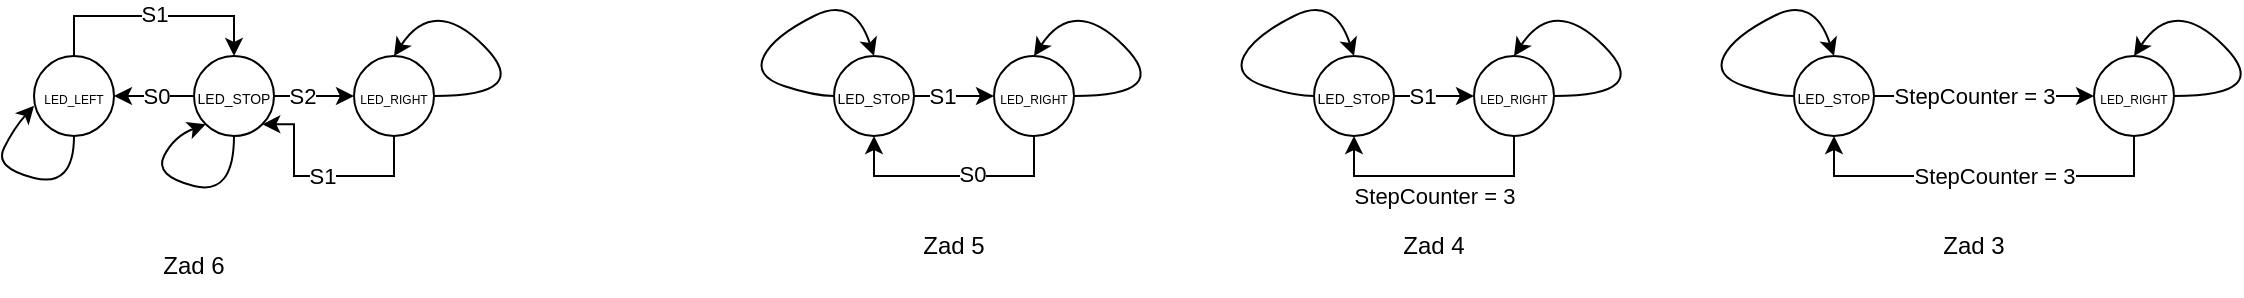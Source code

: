 <mxfile version="26.2.14">
  <diagram name="Strona-1" id="pWzDlqazamSVAgVZe7hO">
    <mxGraphModel dx="679" dy="358" grid="1" gridSize="10" guides="1" tooltips="1" connect="1" arrows="1" fold="1" page="1" pageScale="1" pageWidth="827" pageHeight="1169" math="0" shadow="0">
      <root>
        <mxCell id="0" />
        <mxCell id="1" parent="0" />
        <mxCell id="e22cdNbLZQIzQA2mhys_-4" style="edgeStyle=orthogonalEdgeStyle;rounded=0;orthogonalLoop=1;jettySize=auto;html=1;entryX=0.5;entryY=0;entryDx=0;entryDy=0;" edge="1" parent="1" source="e22cdNbLZQIzQA2mhys_-1" target="e22cdNbLZQIzQA2mhys_-2">
          <mxGeometry relative="1" as="geometry">
            <Array as="points">
              <mxPoint x="60" y="20" />
              <mxPoint x="140" y="20" />
            </Array>
          </mxGeometry>
        </mxCell>
        <mxCell id="e22cdNbLZQIzQA2mhys_-8" value="S1" style="edgeLabel;html=1;align=center;verticalAlign=middle;resizable=0;points=[];" vertex="1" connectable="0" parent="e22cdNbLZQIzQA2mhys_-4">
          <mxGeometry x="-0.38" y="1" relative="1" as="geometry">
            <mxPoint x="23" as="offset" />
          </mxGeometry>
        </mxCell>
        <mxCell id="e22cdNbLZQIzQA2mhys_-1" value="&lt;font style=&quot;font-size: 6px;&quot;&gt;LED_LEFT&lt;/font&gt;" style="ellipse;whiteSpace=wrap;html=1;" vertex="1" parent="1">
          <mxGeometry x="40" y="40" width="40" height="40" as="geometry" />
        </mxCell>
        <mxCell id="e22cdNbLZQIzQA2mhys_-5" style="edgeStyle=orthogonalEdgeStyle;rounded=0;orthogonalLoop=1;jettySize=auto;html=1;" edge="1" parent="1" source="e22cdNbLZQIzQA2mhys_-2" target="e22cdNbLZQIzQA2mhys_-1">
          <mxGeometry relative="1" as="geometry" />
        </mxCell>
        <mxCell id="e22cdNbLZQIzQA2mhys_-10" value="S0" style="edgeLabel;html=1;align=center;verticalAlign=middle;resizable=0;points=[];" vertex="1" connectable="0" parent="e22cdNbLZQIzQA2mhys_-5">
          <mxGeometry x="-0.05" relative="1" as="geometry">
            <mxPoint as="offset" />
          </mxGeometry>
        </mxCell>
        <mxCell id="e22cdNbLZQIzQA2mhys_-6" style="edgeStyle=orthogonalEdgeStyle;rounded=0;orthogonalLoop=1;jettySize=auto;html=1;" edge="1" parent="1" source="e22cdNbLZQIzQA2mhys_-2" target="e22cdNbLZQIzQA2mhys_-3">
          <mxGeometry relative="1" as="geometry" />
        </mxCell>
        <mxCell id="e22cdNbLZQIzQA2mhys_-11" value="&lt;div&gt;S2&lt;/div&gt;" style="edgeLabel;html=1;align=center;verticalAlign=middle;resizable=0;points=[];" vertex="1" connectable="0" parent="e22cdNbLZQIzQA2mhys_-6">
          <mxGeometry x="-0.331" y="2" relative="1" as="geometry">
            <mxPoint y="2" as="offset" />
          </mxGeometry>
        </mxCell>
        <mxCell id="e22cdNbLZQIzQA2mhys_-2" value="&lt;font style=&quot;font-size: 7px;&quot;&gt;LED_STOP&lt;/font&gt;" style="ellipse;whiteSpace=wrap;html=1;" vertex="1" parent="1">
          <mxGeometry x="120" y="40" width="40" height="40" as="geometry" />
        </mxCell>
        <mxCell id="e22cdNbLZQIzQA2mhys_-7" style="edgeStyle=orthogonalEdgeStyle;rounded=0;orthogonalLoop=1;jettySize=auto;html=1;entryX=1;entryY=1;entryDx=0;entryDy=0;" edge="1" parent="1" source="e22cdNbLZQIzQA2mhys_-3" target="e22cdNbLZQIzQA2mhys_-2">
          <mxGeometry relative="1" as="geometry">
            <Array as="points">
              <mxPoint x="220" y="100" />
              <mxPoint x="170" y="100" />
              <mxPoint x="170" y="74" />
            </Array>
          </mxGeometry>
        </mxCell>
        <mxCell id="e22cdNbLZQIzQA2mhys_-9" value="&lt;div&gt;S1&lt;/div&gt;" style="edgeLabel;html=1;align=center;verticalAlign=middle;resizable=0;points=[];" vertex="1" connectable="0" parent="e22cdNbLZQIzQA2mhys_-7">
          <mxGeometry x="0.015" y="2" relative="1" as="geometry">
            <mxPoint y="-2" as="offset" />
          </mxGeometry>
        </mxCell>
        <mxCell id="e22cdNbLZQIzQA2mhys_-3" value="&lt;font style=&quot;font-size: 6px;&quot;&gt;LED_RIGHT&lt;/font&gt;" style="ellipse;whiteSpace=wrap;html=1;" vertex="1" parent="1">
          <mxGeometry x="200" y="40" width="40" height="40" as="geometry" />
        </mxCell>
        <mxCell id="e22cdNbLZQIzQA2mhys_-13" value="" style="curved=1;endArrow=classic;html=1;rounded=0;exitX=0.5;exitY=1;exitDx=0;exitDy=0;entryX=0;entryY=1;entryDx=0;entryDy=0;" edge="1" parent="1" source="e22cdNbLZQIzQA2mhys_-2" target="e22cdNbLZQIzQA2mhys_-2">
          <mxGeometry width="50" height="50" relative="1" as="geometry">
            <mxPoint x="110" y="130" as="sourcePoint" />
            <mxPoint x="160" y="80" as="targetPoint" />
            <Array as="points">
              <mxPoint x="140" y="110" />
              <mxPoint x="100" y="100" />
              <mxPoint x="110" y="80" />
            </Array>
          </mxGeometry>
        </mxCell>
        <mxCell id="e22cdNbLZQIzQA2mhys_-14" value="" style="curved=1;endArrow=classic;html=1;rounded=0;entryX=0.001;entryY=0.621;entryDx=0;entryDy=0;entryPerimeter=0;" edge="1" parent="1" target="e22cdNbLZQIzQA2mhys_-1">
          <mxGeometry width="50" height="50" relative="1" as="geometry">
            <mxPoint x="60" y="80" as="sourcePoint" />
            <mxPoint x="46" y="70" as="targetPoint" />
            <Array as="points">
              <mxPoint x="60" y="106" />
              <mxPoint x="20" y="96" />
              <mxPoint x="30" y="76" />
            </Array>
          </mxGeometry>
        </mxCell>
        <mxCell id="e22cdNbLZQIzQA2mhys_-19" value="" style="curved=1;endArrow=classic;html=1;rounded=0;entryX=0.5;entryY=0;entryDx=0;entryDy=0;" edge="1" parent="1" target="e22cdNbLZQIzQA2mhys_-3">
          <mxGeometry width="50" height="50" relative="1" as="geometry">
            <mxPoint x="240" y="60" as="sourcePoint" />
            <mxPoint x="290" y="10" as="targetPoint" />
            <Array as="points">
              <mxPoint x="290" y="60" />
              <mxPoint x="240" y="10" />
            </Array>
          </mxGeometry>
        </mxCell>
        <mxCell id="e22cdNbLZQIzQA2mhys_-20" value="&lt;div&gt;Zad 6&lt;/div&gt;" style="text;html=1;align=center;verticalAlign=middle;whiteSpace=wrap;rounded=0;" vertex="1" parent="1">
          <mxGeometry x="90" y="130" width="60" height="30" as="geometry" />
        </mxCell>
        <mxCell id="e22cdNbLZQIzQA2mhys_-26" style="edgeStyle=orthogonalEdgeStyle;rounded=0;orthogonalLoop=1;jettySize=auto;html=1;" edge="1" parent="1" source="e22cdNbLZQIzQA2mhys_-28" target="e22cdNbLZQIzQA2mhys_-31">
          <mxGeometry relative="1" as="geometry" />
        </mxCell>
        <mxCell id="e22cdNbLZQIzQA2mhys_-27" value="&lt;div&gt;S1&lt;/div&gt;" style="edgeLabel;html=1;align=center;verticalAlign=middle;resizable=0;points=[];" vertex="1" connectable="0" parent="e22cdNbLZQIzQA2mhys_-26">
          <mxGeometry x="-0.331" y="2" relative="1" as="geometry">
            <mxPoint y="2" as="offset" />
          </mxGeometry>
        </mxCell>
        <mxCell id="e22cdNbLZQIzQA2mhys_-28" value="&lt;font style=&quot;font-size: 7px;&quot;&gt;LED_STOP&lt;/font&gt;" style="ellipse;whiteSpace=wrap;html=1;" vertex="1" parent="1">
          <mxGeometry x="440" y="40" width="40" height="40" as="geometry" />
        </mxCell>
        <mxCell id="e22cdNbLZQIzQA2mhys_-38" style="edgeStyle=orthogonalEdgeStyle;rounded=0;orthogonalLoop=1;jettySize=auto;html=1;entryX=0.5;entryY=1;entryDx=0;entryDy=0;" edge="1" parent="1" source="e22cdNbLZQIzQA2mhys_-31" target="e22cdNbLZQIzQA2mhys_-28">
          <mxGeometry relative="1" as="geometry">
            <Array as="points">
              <mxPoint x="540" y="100" />
              <mxPoint x="460" y="100" />
            </Array>
          </mxGeometry>
        </mxCell>
        <mxCell id="e22cdNbLZQIzQA2mhys_-39" value="&lt;div&gt;S0&lt;/div&gt;" style="edgeLabel;html=1;align=center;verticalAlign=middle;resizable=0;points=[];" vertex="1" connectable="0" parent="e22cdNbLZQIzQA2mhys_-38">
          <mxGeometry x="-0.144" y="-1" relative="1" as="geometry">
            <mxPoint as="offset" />
          </mxGeometry>
        </mxCell>
        <mxCell id="e22cdNbLZQIzQA2mhys_-31" value="&lt;font style=&quot;font-size: 6px;&quot;&gt;LED_RIGHT&lt;/font&gt;" style="ellipse;whiteSpace=wrap;html=1;" vertex="1" parent="1">
          <mxGeometry x="520" y="40" width="40" height="40" as="geometry" />
        </mxCell>
        <mxCell id="e22cdNbLZQIzQA2mhys_-34" value="" style="curved=1;endArrow=classic;html=1;rounded=0;entryX=0.5;entryY=0;entryDx=0;entryDy=0;" edge="1" parent="1" target="e22cdNbLZQIzQA2mhys_-31">
          <mxGeometry width="50" height="50" relative="1" as="geometry">
            <mxPoint x="560" y="60" as="sourcePoint" />
            <mxPoint x="610" y="10" as="targetPoint" />
            <Array as="points">
              <mxPoint x="610" y="60" />
              <mxPoint x="560" y="10" />
            </Array>
          </mxGeometry>
        </mxCell>
        <mxCell id="e22cdNbLZQIzQA2mhys_-37" value="" style="curved=1;endArrow=classic;html=1;rounded=0;entryX=0.5;entryY=0;entryDx=0;entryDy=0;exitX=0;exitY=0.5;exitDx=0;exitDy=0;" edge="1" parent="1" source="e22cdNbLZQIzQA2mhys_-28" target="e22cdNbLZQIzQA2mhys_-28">
          <mxGeometry width="50" height="50" relative="1" as="geometry">
            <mxPoint x="380" y="60" as="sourcePoint" />
            <mxPoint x="360" y="40" as="targetPoint" />
            <Array as="points">
              <mxPoint x="430" y="60" />
              <mxPoint x="400" y="50" />
              <mxPoint x="410" y="30" />
              <mxPoint x="450" y="10" />
            </Array>
          </mxGeometry>
        </mxCell>
        <mxCell id="e22cdNbLZQIzQA2mhys_-40" style="edgeStyle=orthogonalEdgeStyle;rounded=0;orthogonalLoop=1;jettySize=auto;html=1;" edge="1" parent="1" source="e22cdNbLZQIzQA2mhys_-42" target="e22cdNbLZQIzQA2mhys_-45">
          <mxGeometry relative="1" as="geometry" />
        </mxCell>
        <mxCell id="e22cdNbLZQIzQA2mhys_-41" value="&lt;div&gt;S1&lt;/div&gt;" style="edgeLabel;html=1;align=center;verticalAlign=middle;resizable=0;points=[];" vertex="1" connectable="0" parent="e22cdNbLZQIzQA2mhys_-40">
          <mxGeometry x="-0.331" y="2" relative="1" as="geometry">
            <mxPoint y="2" as="offset" />
          </mxGeometry>
        </mxCell>
        <mxCell id="e22cdNbLZQIzQA2mhys_-42" value="&lt;font style=&quot;font-size: 7px;&quot;&gt;LED_STOP&lt;/font&gt;" style="ellipse;whiteSpace=wrap;html=1;" vertex="1" parent="1">
          <mxGeometry x="680" y="40" width="40" height="40" as="geometry" />
        </mxCell>
        <mxCell id="e22cdNbLZQIzQA2mhys_-43" style="edgeStyle=orthogonalEdgeStyle;rounded=0;orthogonalLoop=1;jettySize=auto;html=1;entryX=0.5;entryY=1;entryDx=0;entryDy=0;" edge="1" parent="1" source="e22cdNbLZQIzQA2mhys_-45" target="e22cdNbLZQIzQA2mhys_-42">
          <mxGeometry relative="1" as="geometry">
            <Array as="points">
              <mxPoint x="780" y="100" />
              <mxPoint x="700" y="100" />
            </Array>
          </mxGeometry>
        </mxCell>
        <mxCell id="e22cdNbLZQIzQA2mhys_-44" value="&lt;div&gt;StepCounter = 3&lt;/div&gt;" style="edgeLabel;html=1;align=center;verticalAlign=middle;resizable=0;points=[];" vertex="1" connectable="0" parent="e22cdNbLZQIzQA2mhys_-43">
          <mxGeometry x="-0.144" y="-1" relative="1" as="geometry">
            <mxPoint x="-9" y="11" as="offset" />
          </mxGeometry>
        </mxCell>
        <mxCell id="e22cdNbLZQIzQA2mhys_-45" value="&lt;font style=&quot;font-size: 6px;&quot;&gt;LED_RIGHT&lt;/font&gt;" style="ellipse;whiteSpace=wrap;html=1;" vertex="1" parent="1">
          <mxGeometry x="760" y="40" width="40" height="40" as="geometry" />
        </mxCell>
        <mxCell id="e22cdNbLZQIzQA2mhys_-46" value="" style="curved=1;endArrow=classic;html=1;rounded=0;entryX=0.5;entryY=0;entryDx=0;entryDy=0;" edge="1" parent="1" target="e22cdNbLZQIzQA2mhys_-45">
          <mxGeometry width="50" height="50" relative="1" as="geometry">
            <mxPoint x="800" y="60" as="sourcePoint" />
            <mxPoint x="850" y="10" as="targetPoint" />
            <Array as="points">
              <mxPoint x="850" y="60" />
              <mxPoint x="800" y="10" />
            </Array>
          </mxGeometry>
        </mxCell>
        <mxCell id="e22cdNbLZQIzQA2mhys_-47" value="" style="curved=1;endArrow=classic;html=1;rounded=0;entryX=0.5;entryY=0;entryDx=0;entryDy=0;exitX=0;exitY=0.5;exitDx=0;exitDy=0;" edge="1" parent="1" source="e22cdNbLZQIzQA2mhys_-42" target="e22cdNbLZQIzQA2mhys_-42">
          <mxGeometry width="50" height="50" relative="1" as="geometry">
            <mxPoint x="620" y="60" as="sourcePoint" />
            <mxPoint x="600" y="40" as="targetPoint" />
            <Array as="points">
              <mxPoint x="670" y="60" />
              <mxPoint x="640" y="50" />
              <mxPoint x="650" y="30" />
              <mxPoint x="690" y="10" />
            </Array>
          </mxGeometry>
        </mxCell>
        <mxCell id="e22cdNbLZQIzQA2mhys_-48" value="&lt;div&gt;Zad 5&lt;/div&gt;" style="text;html=1;align=center;verticalAlign=middle;whiteSpace=wrap;rounded=0;" vertex="1" parent="1">
          <mxGeometry x="470" y="120" width="60" height="30" as="geometry" />
        </mxCell>
        <mxCell id="e22cdNbLZQIzQA2mhys_-49" value="&lt;div&gt;Zad 4&lt;/div&gt;" style="text;html=1;align=center;verticalAlign=middle;whiteSpace=wrap;rounded=0;" vertex="1" parent="1">
          <mxGeometry x="710" y="120" width="60" height="30" as="geometry" />
        </mxCell>
        <mxCell id="e22cdNbLZQIzQA2mhys_-51" style="edgeStyle=orthogonalEdgeStyle;rounded=0;orthogonalLoop=1;jettySize=auto;html=1;" edge="1" parent="1" source="e22cdNbLZQIzQA2mhys_-53" target="e22cdNbLZQIzQA2mhys_-56">
          <mxGeometry relative="1" as="geometry" />
        </mxCell>
        <mxCell id="e22cdNbLZQIzQA2mhys_-52" value="&lt;div&gt;StepCounter = 3&lt;/div&gt;" style="edgeLabel;html=1;align=center;verticalAlign=middle;resizable=0;points=[];" vertex="1" connectable="0" parent="e22cdNbLZQIzQA2mhys_-51">
          <mxGeometry x="-0.331" y="2" relative="1" as="geometry">
            <mxPoint x="13" y="2" as="offset" />
          </mxGeometry>
        </mxCell>
        <mxCell id="e22cdNbLZQIzQA2mhys_-53" value="&lt;font style=&quot;font-size: 7px;&quot;&gt;LED_STOP&lt;/font&gt;" style="ellipse;whiteSpace=wrap;html=1;" vertex="1" parent="1">
          <mxGeometry x="920" y="40" width="40" height="40" as="geometry" />
        </mxCell>
        <mxCell id="e22cdNbLZQIzQA2mhys_-54" style="edgeStyle=orthogonalEdgeStyle;rounded=0;orthogonalLoop=1;jettySize=auto;html=1;entryX=0.5;entryY=1;entryDx=0;entryDy=0;" edge="1" parent="1" source="e22cdNbLZQIzQA2mhys_-56" target="e22cdNbLZQIzQA2mhys_-53">
          <mxGeometry relative="1" as="geometry">
            <Array as="points">
              <mxPoint x="1090" y="100" />
              <mxPoint x="940" y="100" />
            </Array>
          </mxGeometry>
        </mxCell>
        <mxCell id="e22cdNbLZQIzQA2mhys_-55" value="&lt;div&gt;StepCounter = 3&lt;/div&gt;" style="edgeLabel;html=1;align=center;verticalAlign=middle;resizable=0;points=[];" vertex="1" connectable="0" parent="e22cdNbLZQIzQA2mhys_-54">
          <mxGeometry x="-0.144" y="-1" relative="1" as="geometry">
            <mxPoint x="-9" y="1" as="offset" />
          </mxGeometry>
        </mxCell>
        <mxCell id="e22cdNbLZQIzQA2mhys_-56" value="&lt;font style=&quot;font-size: 6px;&quot;&gt;LED_RIGHT&lt;/font&gt;" style="ellipse;whiteSpace=wrap;html=1;" vertex="1" parent="1">
          <mxGeometry x="1070" y="40" width="40" height="40" as="geometry" />
        </mxCell>
        <mxCell id="e22cdNbLZQIzQA2mhys_-57" value="" style="curved=1;endArrow=classic;html=1;rounded=0;entryX=0.5;entryY=0;entryDx=0;entryDy=0;" edge="1" parent="1" target="e22cdNbLZQIzQA2mhys_-56">
          <mxGeometry width="50" height="50" relative="1" as="geometry">
            <mxPoint x="1110" y="60" as="sourcePoint" />
            <mxPoint x="1160" y="10" as="targetPoint" />
            <Array as="points">
              <mxPoint x="1160" y="60" />
              <mxPoint x="1110" y="10" />
            </Array>
          </mxGeometry>
        </mxCell>
        <mxCell id="e22cdNbLZQIzQA2mhys_-58" value="" style="curved=1;endArrow=classic;html=1;rounded=0;entryX=0.5;entryY=0;entryDx=0;entryDy=0;exitX=0;exitY=0.5;exitDx=0;exitDy=0;" edge="1" parent="1" source="e22cdNbLZQIzQA2mhys_-53" target="e22cdNbLZQIzQA2mhys_-53">
          <mxGeometry width="50" height="50" relative="1" as="geometry">
            <mxPoint x="860" y="60" as="sourcePoint" />
            <mxPoint x="840" y="40" as="targetPoint" />
            <Array as="points">
              <mxPoint x="910" y="60" />
              <mxPoint x="880" y="50" />
              <mxPoint x="890" y="30" />
              <mxPoint x="930" y="10" />
            </Array>
          </mxGeometry>
        </mxCell>
        <mxCell id="e22cdNbLZQIzQA2mhys_-59" value="&lt;div&gt;Zad 3&lt;/div&gt;" style="text;html=1;align=center;verticalAlign=middle;whiteSpace=wrap;rounded=0;" vertex="1" parent="1">
          <mxGeometry x="980" y="120" width="60" height="30" as="geometry" />
        </mxCell>
      </root>
    </mxGraphModel>
  </diagram>
</mxfile>
